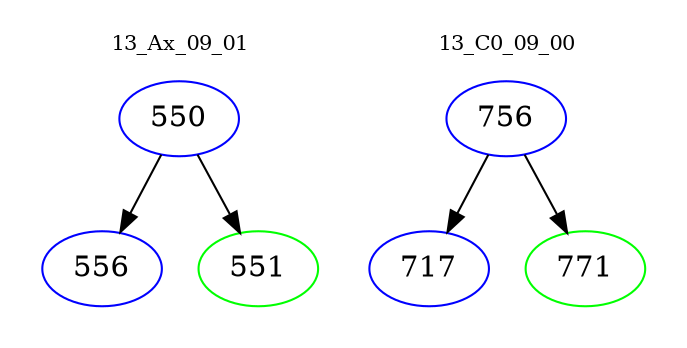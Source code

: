 digraph{
subgraph cluster_0 {
color = white
label = "13_Ax_09_01";
fontsize=10;
T0_550 [label="550", color="blue"]
T0_550 -> T0_556 [color="black"]
T0_556 [label="556", color="blue"]
T0_550 -> T0_551 [color="black"]
T0_551 [label="551", color="green"]
}
subgraph cluster_1 {
color = white
label = "13_C0_09_00";
fontsize=10;
T1_756 [label="756", color="blue"]
T1_756 -> T1_717 [color="black"]
T1_717 [label="717", color="blue"]
T1_756 -> T1_771 [color="black"]
T1_771 [label="771", color="green"]
}
}
